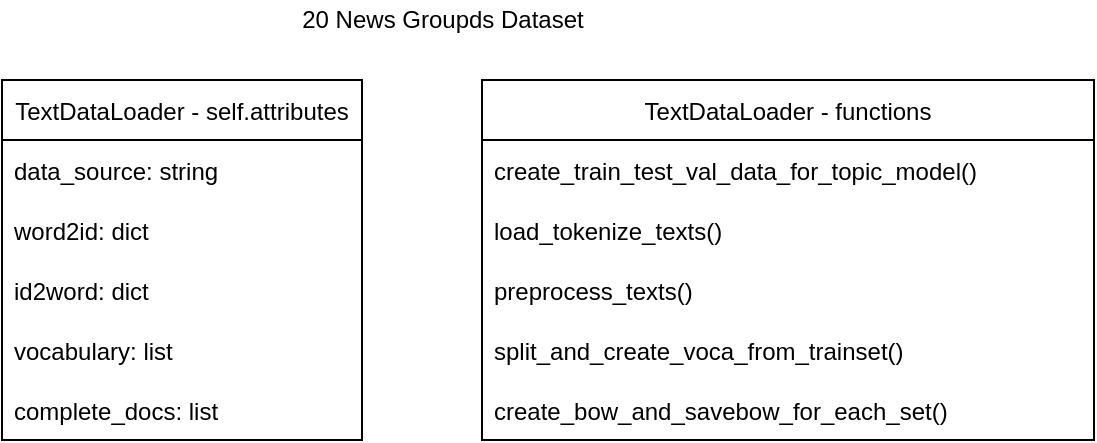 <mxfile version="17.4.6" type="device"><diagram id="Ojdacwnwy51YI_XqEYVr" name="Page-1"><mxGraphModel dx="1422" dy="736" grid="1" gridSize="10" guides="1" tooltips="1" connect="1" arrows="1" fold="1" page="1" pageScale="1" pageWidth="827" pageHeight="1169" math="0" shadow="0"><root><mxCell id="0"/><mxCell id="1" parent="0"/><mxCell id="jZ1ruVVqhPXU8AtokTEH-9" value="20 News Groupds Dataset" style="text;html=1;align=center;verticalAlign=middle;resizable=0;points=[];autosize=1;strokeColor=none;fillColor=none;" vertex="1" parent="1"><mxGeometry x="300" y="20" width="160" height="20" as="geometry"/></mxCell><mxCell id="jZ1ruVVqhPXU8AtokTEH-33" value="TextDataLoader - functions" style="swimlane;fontStyle=0;childLayout=stackLayout;horizontal=1;startSize=30;horizontalStack=0;resizeParent=1;resizeParentMax=0;resizeLast=0;collapsible=1;marginBottom=0;" vertex="1" parent="1"><mxGeometry x="400" y="60" width="306" height="180" as="geometry"/></mxCell><mxCell id="jZ1ruVVqhPXU8AtokTEH-41" value="create_train_test_val_data_for_topic_model()" style="text;strokeColor=none;fillColor=none;align=left;verticalAlign=middle;spacingLeft=4;spacingRight=4;overflow=hidden;points=[[0,0.5],[1,0.5]];portConstraint=eastwest;rotatable=0;" vertex="1" parent="jZ1ruVVqhPXU8AtokTEH-33"><mxGeometry y="30" width="306" height="30" as="geometry"/></mxCell><mxCell id="jZ1ruVVqhPXU8AtokTEH-45" value="load_tokenize_texts()" style="text;strokeColor=none;fillColor=none;align=left;verticalAlign=middle;spacingLeft=4;spacingRight=4;overflow=hidden;points=[[0,0.5],[1,0.5]];portConstraint=eastwest;rotatable=0;" vertex="1" parent="jZ1ruVVqhPXU8AtokTEH-33"><mxGeometry y="60" width="306" height="30" as="geometry"/></mxCell><mxCell id="jZ1ruVVqhPXU8AtokTEH-42" value="preprocess_texts()" style="text;strokeColor=none;fillColor=none;align=left;verticalAlign=middle;spacingLeft=4;spacingRight=4;overflow=hidden;points=[[0,0.5],[1,0.5]];portConstraint=eastwest;rotatable=0;" vertex="1" parent="jZ1ruVVqhPXU8AtokTEH-33"><mxGeometry y="90" width="306" height="30" as="geometry"/></mxCell><mxCell id="jZ1ruVVqhPXU8AtokTEH-35" value="split_and_create_voca_from_trainset()" style="text;strokeColor=none;fillColor=none;align=left;verticalAlign=middle;spacingLeft=4;spacingRight=4;overflow=hidden;points=[[0,0.5],[1,0.5]];portConstraint=eastwest;rotatable=0;" vertex="1" parent="jZ1ruVVqhPXU8AtokTEH-33"><mxGeometry y="120" width="306" height="30" as="geometry"/></mxCell><mxCell id="jZ1ruVVqhPXU8AtokTEH-39" value="create_bow_and_savebow_for_each_set()" style="text;strokeColor=none;fillColor=none;align=left;verticalAlign=middle;spacingLeft=4;spacingRight=4;overflow=hidden;points=[[0,0.5],[1,0.5]];portConstraint=eastwest;rotatable=0;" vertex="1" parent="jZ1ruVVqhPXU8AtokTEH-33"><mxGeometry y="150" width="306" height="30" as="geometry"/></mxCell><mxCell id="jZ1ruVVqhPXU8AtokTEH-46" value="TextDataLoader - self.attributes" style="swimlane;fontStyle=0;childLayout=stackLayout;horizontal=1;startSize=30;horizontalStack=0;resizeParent=1;resizeParentMax=0;resizeLast=0;collapsible=1;marginBottom=0;" vertex="1" parent="1"><mxGeometry x="160" y="60" width="180" height="180" as="geometry"/></mxCell><mxCell id="jZ1ruVVqhPXU8AtokTEH-47" value="data_source: string" style="text;strokeColor=none;fillColor=none;align=left;verticalAlign=middle;spacingLeft=4;spacingRight=4;overflow=hidden;points=[[0,0.5],[1,0.5]];portConstraint=eastwest;rotatable=0;" vertex="1" parent="jZ1ruVVqhPXU8AtokTEH-46"><mxGeometry y="30" width="180" height="30" as="geometry"/></mxCell><mxCell id="jZ1ruVVqhPXU8AtokTEH-50" value="word2id: dict" style="text;strokeColor=none;fillColor=none;align=left;verticalAlign=middle;spacingLeft=4;spacingRight=4;overflow=hidden;points=[[0,0.5],[1,0.5]];portConstraint=eastwest;rotatable=0;" vertex="1" parent="jZ1ruVVqhPXU8AtokTEH-46"><mxGeometry y="60" width="180" height="30" as="geometry"/></mxCell><mxCell id="jZ1ruVVqhPXU8AtokTEH-51" value="id2word: dict" style="text;strokeColor=none;fillColor=none;align=left;verticalAlign=middle;spacingLeft=4;spacingRight=4;overflow=hidden;points=[[0,0.5],[1,0.5]];portConstraint=eastwest;rotatable=0;" vertex="1" parent="jZ1ruVVqhPXU8AtokTEH-46"><mxGeometry y="90" width="180" height="30" as="geometry"/></mxCell><mxCell id="jZ1ruVVqhPXU8AtokTEH-52" value="vocabulary: list" style="text;strokeColor=none;fillColor=none;align=left;verticalAlign=middle;spacingLeft=4;spacingRight=4;overflow=hidden;points=[[0,0.5],[1,0.5]];portConstraint=eastwest;rotatable=0;" vertex="1" parent="jZ1ruVVqhPXU8AtokTEH-46"><mxGeometry y="120" width="180" height="30" as="geometry"/></mxCell><mxCell id="jZ1ruVVqhPXU8AtokTEH-53" value="complete_docs: list" style="text;strokeColor=none;fillColor=none;align=left;verticalAlign=middle;spacingLeft=4;spacingRight=4;overflow=hidden;points=[[0,0.5],[1,0.5]];portConstraint=eastwest;rotatable=0;" vertex="1" parent="jZ1ruVVqhPXU8AtokTEH-46"><mxGeometry y="150" width="180" height="30" as="geometry"/></mxCell></root></mxGraphModel></diagram></mxfile>